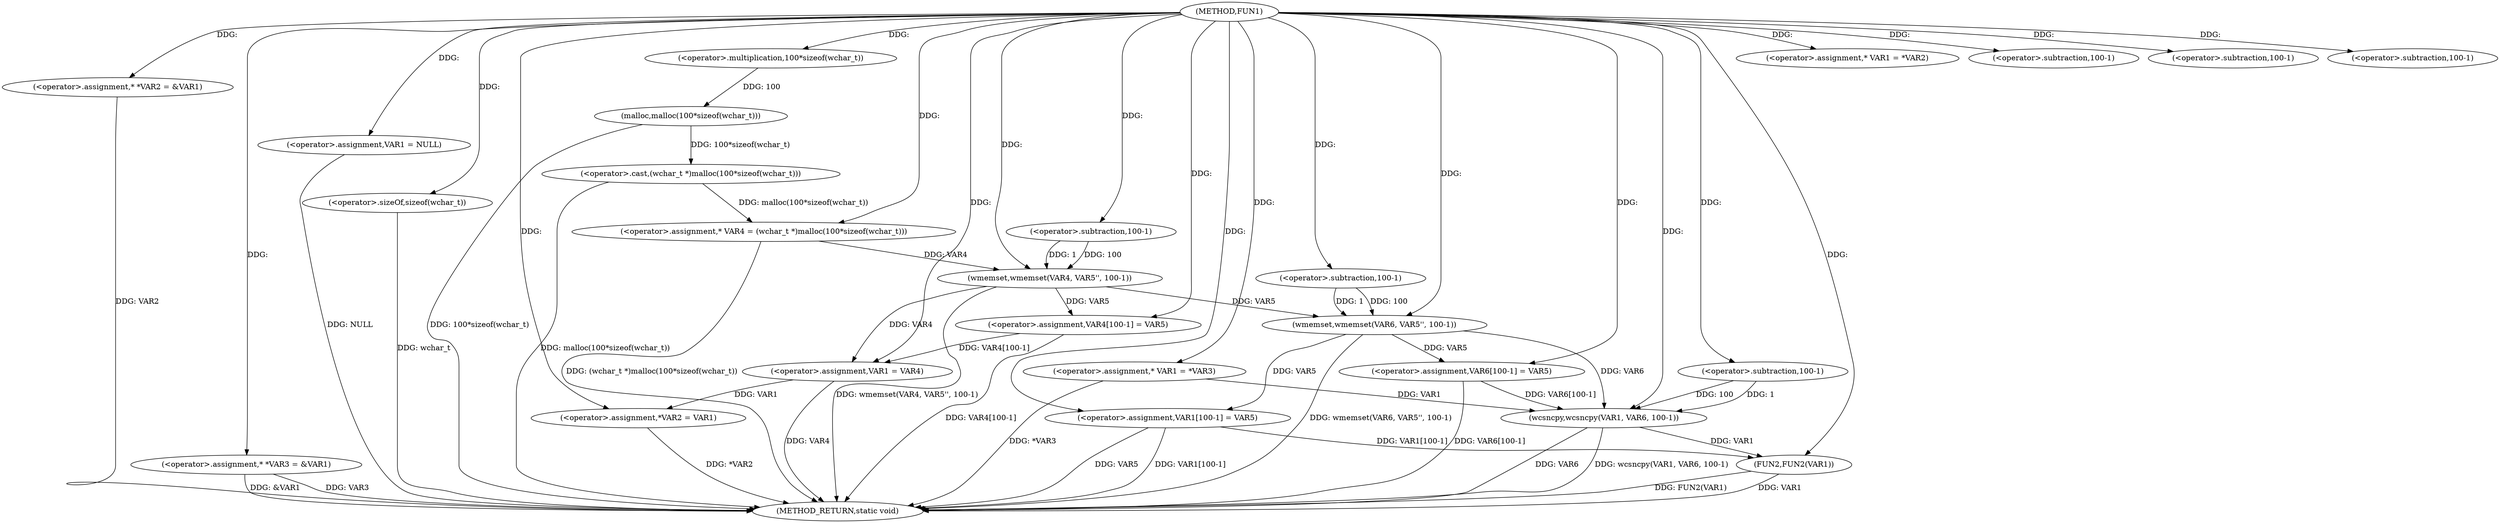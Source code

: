 digraph FUN1 {  
"1000100" [label = "(METHOD,FUN1)" ]
"1000189" [label = "(METHOD_RETURN,static void)" ]
"1000104" [label = "(<operator>.assignment,* *VAR2 = &VAR1)" ]
"1000109" [label = "(<operator>.assignment,* *VAR3 = &VAR1)" ]
"1000113" [label = "(<operator>.assignment,VAR1 = NULL)" ]
"1000118" [label = "(<operator>.assignment,* VAR1 = *VAR2)" ]
"1000124" [label = "(<operator>.assignment,* VAR4 = (wchar_t *)malloc(100*sizeof(wchar_t)))" ]
"1000126" [label = "(<operator>.cast,(wchar_t *)malloc(100*sizeof(wchar_t)))" ]
"1000128" [label = "(malloc,malloc(100*sizeof(wchar_t)))" ]
"1000129" [label = "(<operator>.multiplication,100*sizeof(wchar_t))" ]
"1000131" [label = "(<operator>.sizeOf,sizeof(wchar_t))" ]
"1000133" [label = "(wmemset,wmemset(VAR4, VAR5'', 100-1))" ]
"1000136" [label = "(<operator>.subtraction,100-1)" ]
"1000139" [label = "(<operator>.assignment,VAR4[100-1] = VAR5)" ]
"1000142" [label = "(<operator>.subtraction,100-1)" ]
"1000146" [label = "(<operator>.assignment,VAR1 = VAR4)" ]
"1000149" [label = "(<operator>.assignment,*VAR2 = VAR1)" ]
"1000155" [label = "(<operator>.assignment,* VAR1 = *VAR3)" ]
"1000161" [label = "(wmemset,wmemset(VAR6, VAR5'', 100-1))" ]
"1000164" [label = "(<operator>.subtraction,100-1)" ]
"1000167" [label = "(<operator>.assignment,VAR6[100-1] = VAR5)" ]
"1000170" [label = "(<operator>.subtraction,100-1)" ]
"1000174" [label = "(wcsncpy,wcsncpy(VAR1, VAR6, 100-1))" ]
"1000177" [label = "(<operator>.subtraction,100-1)" ]
"1000180" [label = "(<operator>.assignment,VAR1[100-1] = VAR5)" ]
"1000183" [label = "(<operator>.subtraction,100-1)" ]
"1000187" [label = "(FUN2,FUN2(VAR1))" ]
  "1000187" -> "1000189"  [ label = "DDG: VAR1"] 
  "1000187" -> "1000189"  [ label = "DDG: FUN2(VAR1)"] 
  "1000155" -> "1000189"  [ label = "DDG: *VAR3"] 
  "1000104" -> "1000189"  [ label = "DDG: VAR2"] 
  "1000139" -> "1000189"  [ label = "DDG: VAR4[100-1]"] 
  "1000180" -> "1000189"  [ label = "DDG: VAR1[100-1]"] 
  "1000133" -> "1000189"  [ label = "DDG: wmemset(VAR4, VAR5'', 100-1)"] 
  "1000149" -> "1000189"  [ label = "DDG: *VAR2"] 
  "1000126" -> "1000189"  [ label = "DDG: malloc(100*sizeof(wchar_t))"] 
  "1000167" -> "1000189"  [ label = "DDG: VAR6[100-1]"] 
  "1000180" -> "1000189"  [ label = "DDG: VAR5"] 
  "1000124" -> "1000189"  [ label = "DDG: (wchar_t *)malloc(100*sizeof(wchar_t))"] 
  "1000131" -> "1000189"  [ label = "DDG: wchar_t"] 
  "1000128" -> "1000189"  [ label = "DDG: 100*sizeof(wchar_t)"] 
  "1000113" -> "1000189"  [ label = "DDG: NULL"] 
  "1000146" -> "1000189"  [ label = "DDG: VAR4"] 
  "1000174" -> "1000189"  [ label = "DDG: VAR6"] 
  "1000109" -> "1000189"  [ label = "DDG: VAR3"] 
  "1000109" -> "1000189"  [ label = "DDG: &VAR1"] 
  "1000161" -> "1000189"  [ label = "DDG: wmemset(VAR6, VAR5'', 100-1)"] 
  "1000174" -> "1000189"  [ label = "DDG: wcsncpy(VAR1, VAR6, 100-1)"] 
  "1000100" -> "1000104"  [ label = "DDG: "] 
  "1000100" -> "1000109"  [ label = "DDG: "] 
  "1000100" -> "1000113"  [ label = "DDG: "] 
  "1000100" -> "1000118"  [ label = "DDG: "] 
  "1000126" -> "1000124"  [ label = "DDG: malloc(100*sizeof(wchar_t))"] 
  "1000100" -> "1000124"  [ label = "DDG: "] 
  "1000128" -> "1000126"  [ label = "DDG: 100*sizeof(wchar_t)"] 
  "1000129" -> "1000128"  [ label = "DDG: 100"] 
  "1000100" -> "1000129"  [ label = "DDG: "] 
  "1000100" -> "1000131"  [ label = "DDG: "] 
  "1000124" -> "1000133"  [ label = "DDG: VAR4"] 
  "1000100" -> "1000133"  [ label = "DDG: "] 
  "1000136" -> "1000133"  [ label = "DDG: 100"] 
  "1000136" -> "1000133"  [ label = "DDG: 1"] 
  "1000100" -> "1000136"  [ label = "DDG: "] 
  "1000133" -> "1000139"  [ label = "DDG: VAR5"] 
  "1000100" -> "1000139"  [ label = "DDG: "] 
  "1000100" -> "1000142"  [ label = "DDG: "] 
  "1000139" -> "1000146"  [ label = "DDG: VAR4[100-1]"] 
  "1000133" -> "1000146"  [ label = "DDG: VAR4"] 
  "1000100" -> "1000146"  [ label = "DDG: "] 
  "1000146" -> "1000149"  [ label = "DDG: VAR1"] 
  "1000100" -> "1000149"  [ label = "DDG: "] 
  "1000100" -> "1000155"  [ label = "DDG: "] 
  "1000100" -> "1000161"  [ label = "DDG: "] 
  "1000133" -> "1000161"  [ label = "DDG: VAR5"] 
  "1000164" -> "1000161"  [ label = "DDG: 100"] 
  "1000164" -> "1000161"  [ label = "DDG: 1"] 
  "1000100" -> "1000164"  [ label = "DDG: "] 
  "1000161" -> "1000167"  [ label = "DDG: VAR5"] 
  "1000100" -> "1000167"  [ label = "DDG: "] 
  "1000100" -> "1000170"  [ label = "DDG: "] 
  "1000155" -> "1000174"  [ label = "DDG: VAR1"] 
  "1000100" -> "1000174"  [ label = "DDG: "] 
  "1000167" -> "1000174"  [ label = "DDG: VAR6[100-1]"] 
  "1000161" -> "1000174"  [ label = "DDG: VAR6"] 
  "1000177" -> "1000174"  [ label = "DDG: 100"] 
  "1000177" -> "1000174"  [ label = "DDG: 1"] 
  "1000100" -> "1000177"  [ label = "DDG: "] 
  "1000100" -> "1000180"  [ label = "DDG: "] 
  "1000161" -> "1000180"  [ label = "DDG: VAR5"] 
  "1000100" -> "1000183"  [ label = "DDG: "] 
  "1000180" -> "1000187"  [ label = "DDG: VAR1[100-1]"] 
  "1000174" -> "1000187"  [ label = "DDG: VAR1"] 
  "1000100" -> "1000187"  [ label = "DDG: "] 
}
